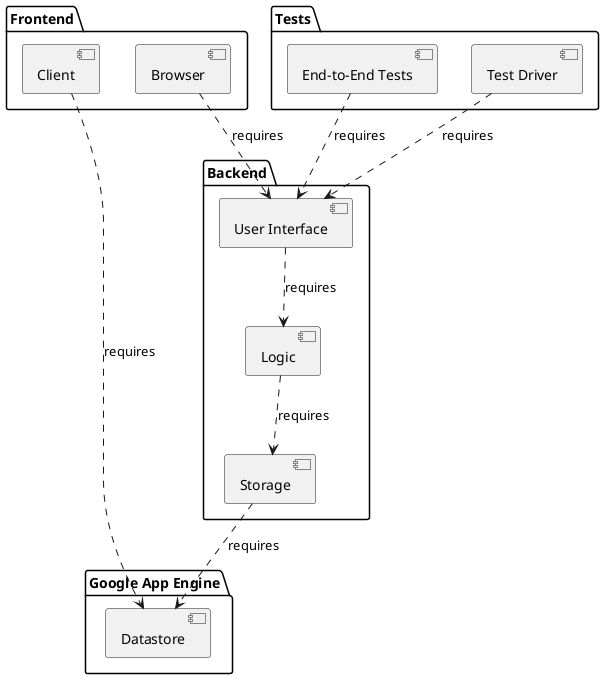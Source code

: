 @startuml
skinparam fixCircleLabelOverlapping true
skinparam componentStyle uml2
 
package Frontend {
    [Browser]
    [Client]
}

package Backend {
    [Logic]
    [Storage]
    [User Interface]
}

package Tests {
    [End-to-End Tests]
    [Test Driver]
}

package "Google App Engine" {
    [Datastore]
}

[Browser] ..> [User Interface] : requires
[Client] ..> [Datastore] : requires
[End-to-End Tests] ..> [User Interface] : requires
[Logic] ..> [Storage] : requires
[Storage] ..> [Datastore] : requires
[Test Driver] ..> [User Interface] : requires
[User Interface] ..> [Logic] : requires

@enduml
